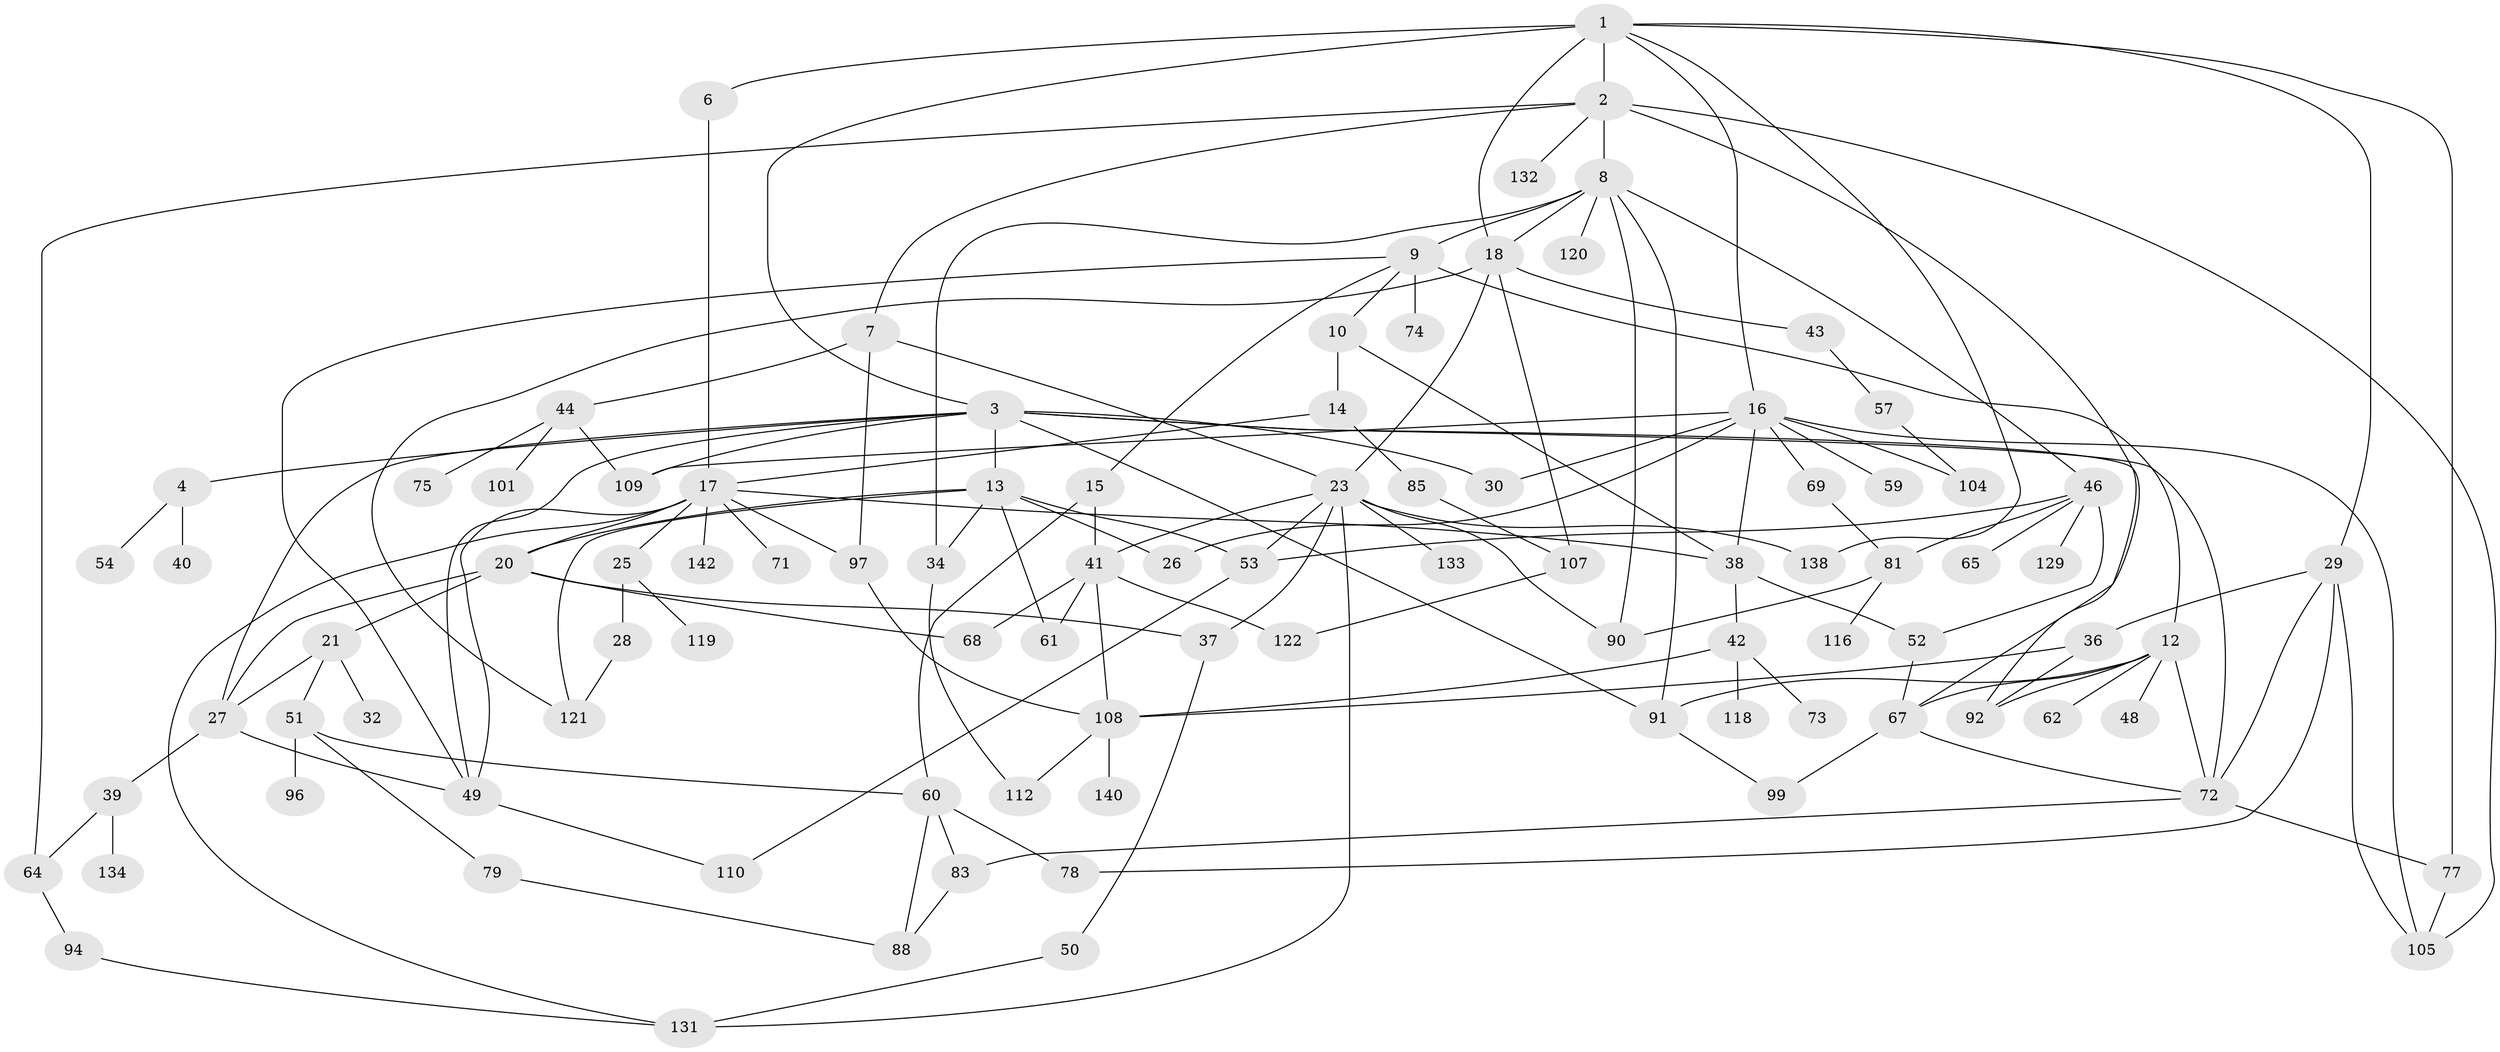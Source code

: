// Generated by graph-tools (version 1.1) at 2025/51/02/27/25 19:51:37]
// undirected, 95 vertices, 155 edges
graph export_dot {
graph [start="1"]
  node [color=gray90,style=filled];
  1 [super="+89"];
  2 [super="+5"];
  3 [super="+11"];
  4;
  6;
  7 [super="+115"];
  8 [super="+86"];
  9 [super="+63"];
  10;
  12 [super="+24"];
  13 [super="+45"];
  14;
  15 [super="+22"];
  16 [super="+31"];
  17 [super="+19"];
  18 [super="+55"];
  20 [super="+33"];
  21;
  23 [super="+35"];
  25;
  26 [super="+93"];
  27 [super="+56"];
  28;
  29;
  30;
  32;
  34 [super="+84"];
  36;
  37 [super="+70"];
  38 [super="+136"];
  39 [super="+58"];
  40 [super="+76"];
  41 [super="+113"];
  42;
  43 [super="+82"];
  44 [super="+47"];
  46 [super="+95"];
  48;
  49 [super="+141"];
  50;
  51 [super="+87"];
  52;
  53 [super="+66"];
  54;
  57;
  59;
  60 [super="+103"];
  61;
  62;
  64;
  65 [super="+100"];
  67 [super="+127"];
  68 [super="+98"];
  69;
  71;
  72 [super="+80"];
  73;
  74;
  75;
  77 [super="+106"];
  78 [super="+114"];
  79;
  81;
  83 [super="+143"];
  85;
  88 [super="+102"];
  90 [super="+128"];
  91 [super="+135"];
  92 [super="+125"];
  94 [super="+123"];
  96;
  97;
  99 [super="+126"];
  101;
  104;
  105 [super="+124"];
  107 [super="+117"];
  108 [super="+111"];
  109 [super="+137"];
  110;
  112;
  116;
  118;
  119;
  120;
  121 [super="+130"];
  122;
  129;
  131 [super="+139"];
  132;
  133;
  134;
  138;
  140;
  142;
  1 -- 2 [weight=2];
  1 -- 3;
  1 -- 6;
  1 -- 16;
  1 -- 18;
  1 -- 29;
  1 -- 77;
  1 -- 138;
  2 -- 7;
  2 -- 67;
  2 -- 132;
  2 -- 64;
  2 -- 8;
  2 -- 105;
  3 -- 4;
  3 -- 30;
  3 -- 92;
  3 -- 109;
  3 -- 72;
  3 -- 91;
  3 -- 27;
  3 -- 13;
  3 -- 49;
  4 -- 40;
  4 -- 54;
  6 -- 17;
  7 -- 23;
  7 -- 44;
  7 -- 97;
  8 -- 9 [weight=2];
  8 -- 46;
  8 -- 120;
  8 -- 34;
  8 -- 18 [weight=2];
  8 -- 91;
  8 -- 90;
  9 -- 10;
  9 -- 12;
  9 -- 15;
  9 -- 74;
  9 -- 49;
  10 -- 14;
  10 -- 38;
  12 -- 62;
  12 -- 72;
  12 -- 92;
  12 -- 91;
  12 -- 48;
  12 -- 67;
  13 -- 26;
  13 -- 34;
  13 -- 61;
  13 -- 53;
  13 -- 20;
  13 -- 121;
  14 -- 17;
  14 -- 85;
  15 -- 60;
  15 -- 41;
  16 -- 59;
  16 -- 30;
  16 -- 109;
  16 -- 69;
  16 -- 104;
  16 -- 26;
  16 -- 105;
  16 -- 38;
  17 -- 49;
  17 -- 71;
  17 -- 97;
  17 -- 131;
  17 -- 20;
  17 -- 25;
  17 -- 142;
  17 -- 38;
  18 -- 43;
  18 -- 23;
  18 -- 107;
  18 -- 121;
  20 -- 21;
  20 -- 68;
  20 -- 37;
  20 -- 27;
  21 -- 27;
  21 -- 32;
  21 -- 51;
  23 -- 53;
  23 -- 90;
  23 -- 138;
  23 -- 131;
  23 -- 37;
  23 -- 133;
  23 -- 41;
  25 -- 28;
  25 -- 119;
  27 -- 39;
  27 -- 49;
  28 -- 121;
  29 -- 36;
  29 -- 78;
  29 -- 72;
  29 -- 105;
  34 -- 112;
  36 -- 92;
  36 -- 108;
  37 -- 50;
  38 -- 42;
  38 -- 52;
  39 -- 134;
  39 -- 64;
  41 -- 68;
  41 -- 122;
  41 -- 108;
  41 -- 61;
  42 -- 73;
  42 -- 118;
  42 -- 108;
  43 -- 57;
  44 -- 75;
  44 -- 101;
  44 -- 109;
  46 -- 65;
  46 -- 52;
  46 -- 81;
  46 -- 129;
  46 -- 53;
  49 -- 110;
  50 -- 131;
  51 -- 60;
  51 -- 79;
  51 -- 96;
  52 -- 67;
  53 -- 110;
  57 -- 104;
  60 -- 88;
  60 -- 78;
  60 -- 83;
  64 -- 94;
  67 -- 99;
  67 -- 72;
  69 -- 81;
  72 -- 83;
  72 -- 77;
  77 -- 105;
  79 -- 88;
  81 -- 116;
  81 -- 90;
  83 -- 88;
  85 -- 107;
  91 -- 99;
  94 -- 131;
  97 -- 108;
  107 -- 122;
  108 -- 140;
  108 -- 112;
}
